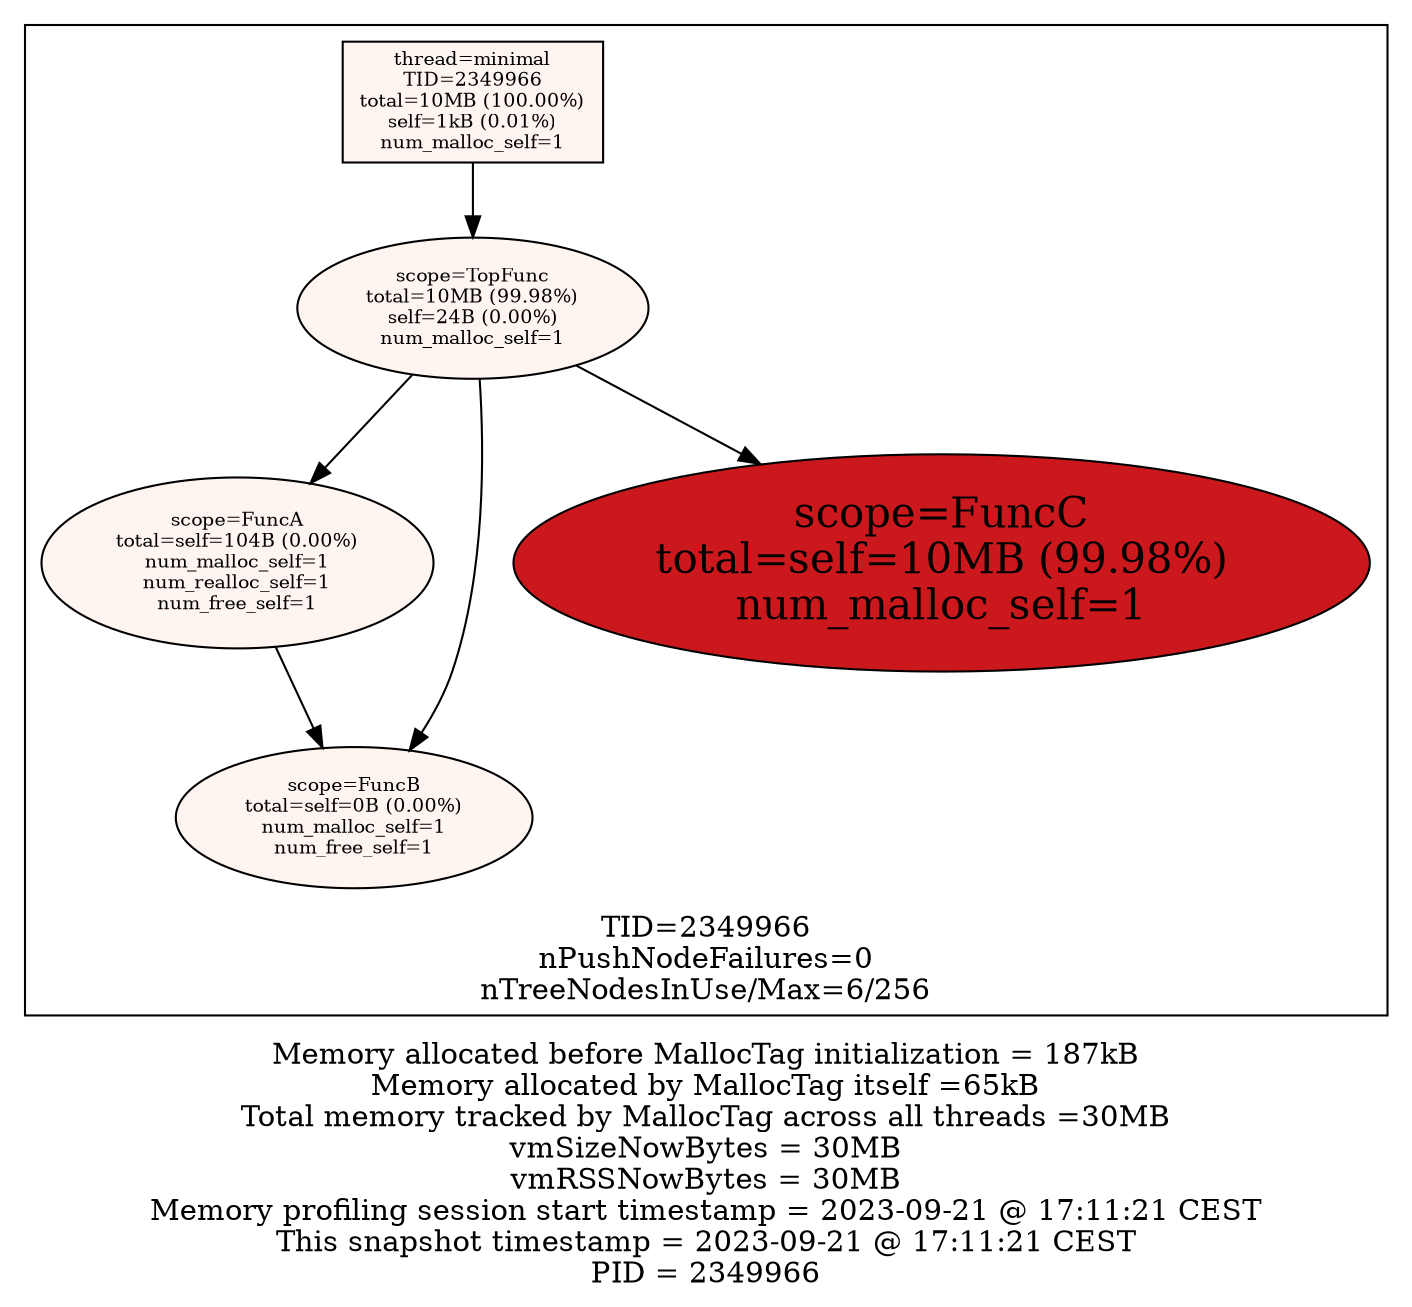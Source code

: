 digraph MallocTree {
 node [colorscheme=reds9 style=filled]
 subgraph cluster_TID2349966 {
  node [colorscheme=reds9 style=filled]
  labelloc="b"
  label="TID=2349966\nnPushNodeFailures=0\nnTreeNodesInUse/Max=6/256\n"
  "2349966_minimal" [label="thread=minimal\nTID=2349966\ntotal=10MB (100.00%)\nself=1kB (0.01%)\nnum_malloc_self=1" shape=box fillcolor=1 fontsize=9]
  "2349966_minimal" -> "2349966_TopFunc"
  "2349966_TopFunc" [label="scope=TopFunc\ntotal=10MB (99.98%)\nself=24B (0.00%)\nnum_malloc_self=1" fillcolor=1 fontsize=9]
  "2349966_TopFunc" -> "2349966_FuncA"
  "2349966_TopFunc" -> "2349966_FuncB"
  "2349966_TopFunc" -> "2349966_FuncC"
  "2349966_FuncA" [label="scope=FuncA\ntotal=self=104B (0.00%)\nnum_malloc_self=1\nnum_realloc_self=1\nnum_free_self=1" fillcolor=1 fontsize=9]
  "2349966_FuncA" -> "2349966_FuncB"
  "2349966_FuncB" [label="scope=FuncB\ntotal=self=0B (0.00%)\nnum_malloc_self=1\nnum_free_self=1" fillcolor=1 fontsize=9]
  "2349966_FuncB" [label="scope=FuncB\ntotal=self=0B (0.00%)\nnum_malloc_self=1\nnum_free_self=1" fillcolor=1 fontsize=9]
  "2349966_FuncC" [label="scope=FuncC\ntotal=self=10MB (99.98%)\nnum_malloc_self=1" fillcolor=7 fontsize=20]
 }

 labelloc="b"
 label="Memory allocated before MallocTag initialization = 187kB\nMemory allocated by MallocTag itself =65kB\nTotal memory tracked by MallocTag across all threads =30MB\nvmSizeNowBytes = 30MB\nvmRSSNowBytes = 30MB\nMemory profiling session start timestamp = 2023-09-21 @ 17:11:21 CEST\nThis snapshot timestamp = 2023-09-21 @ 17:11:21 CEST\nPID = 2349966\n"
}

